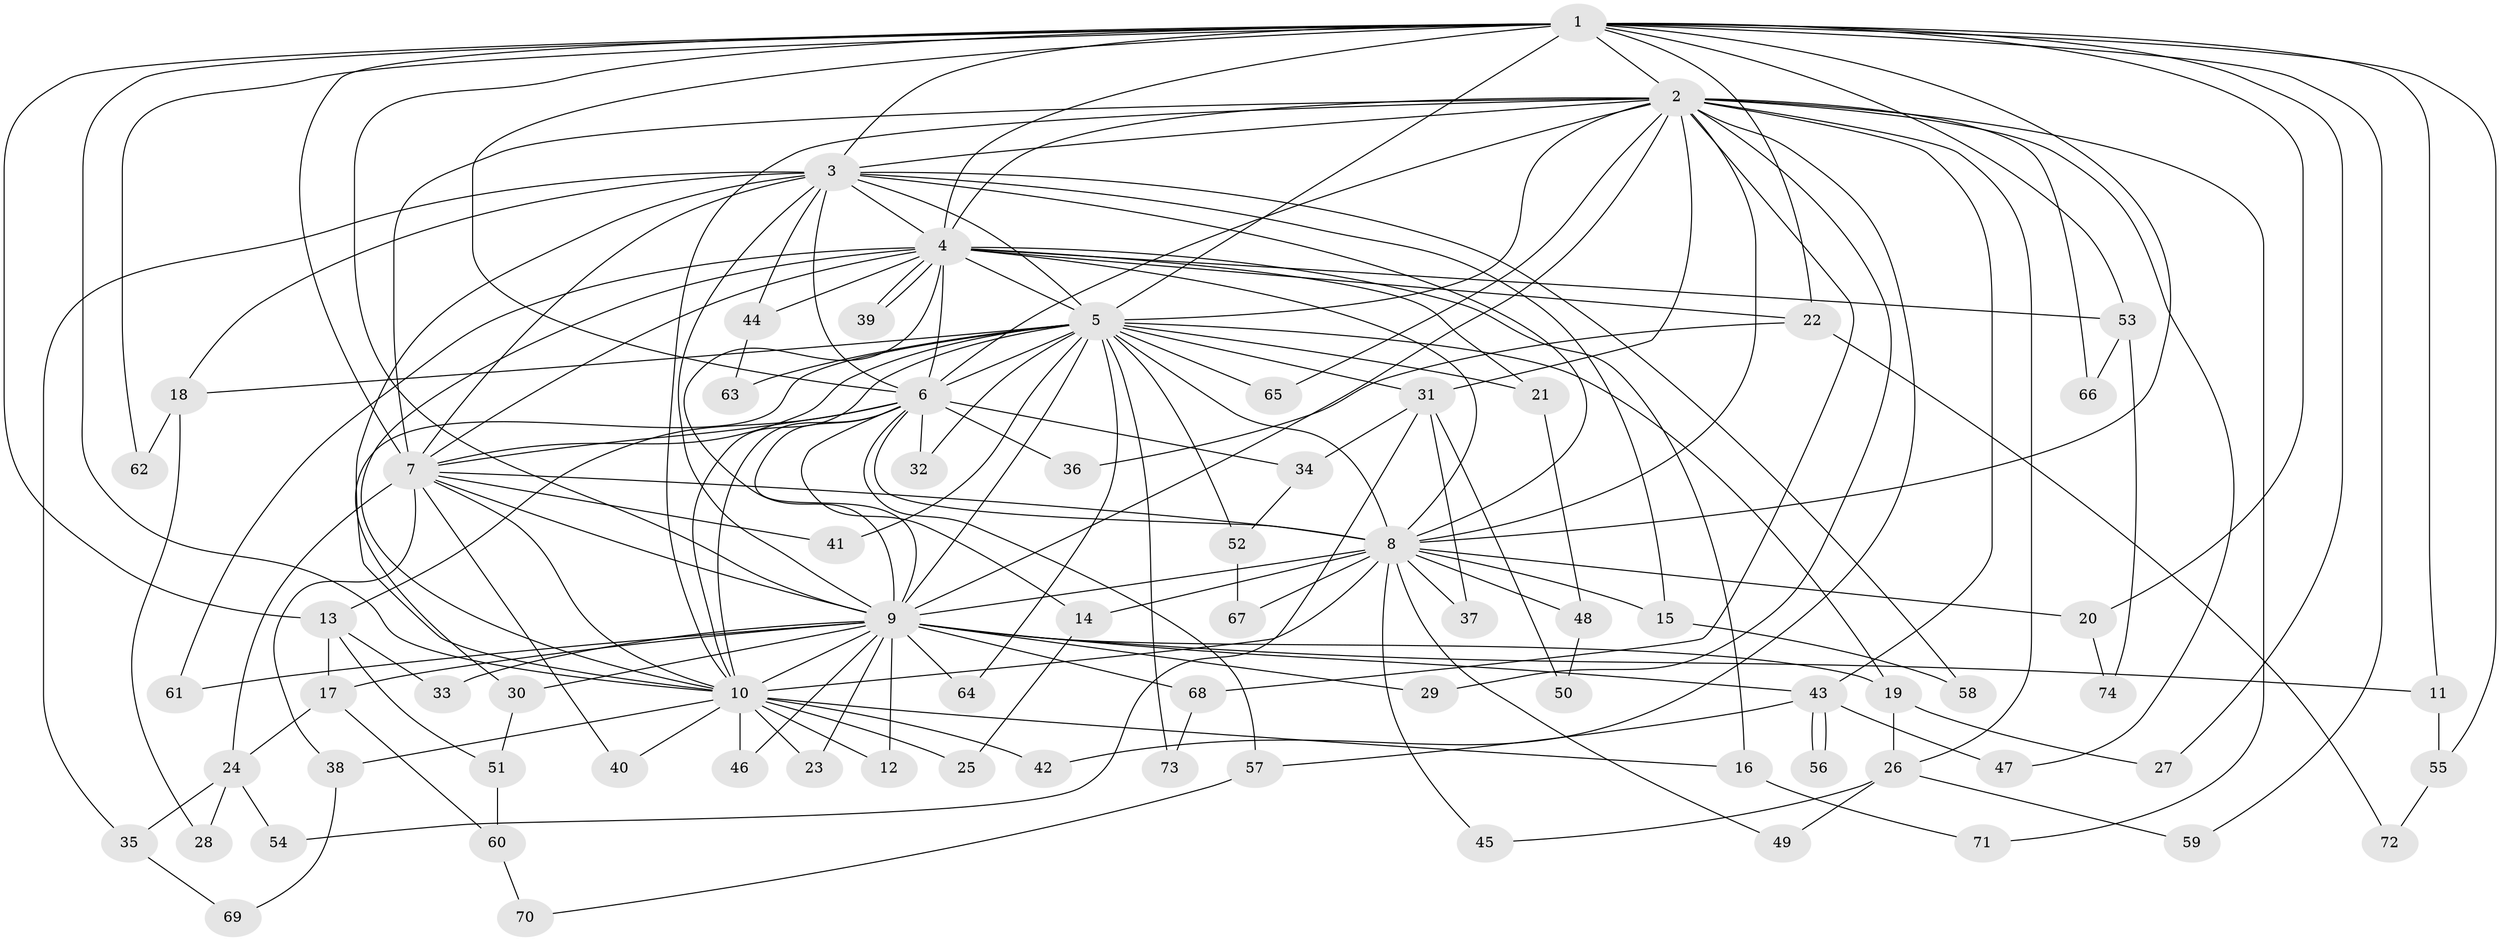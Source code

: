 // Generated by graph-tools (version 1.1) at 2025/01/03/09/25 03:01:32]
// undirected, 74 vertices, 173 edges
graph export_dot {
graph [start="1"]
  node [color=gray90,style=filled];
  1;
  2;
  3;
  4;
  5;
  6;
  7;
  8;
  9;
  10;
  11;
  12;
  13;
  14;
  15;
  16;
  17;
  18;
  19;
  20;
  21;
  22;
  23;
  24;
  25;
  26;
  27;
  28;
  29;
  30;
  31;
  32;
  33;
  34;
  35;
  36;
  37;
  38;
  39;
  40;
  41;
  42;
  43;
  44;
  45;
  46;
  47;
  48;
  49;
  50;
  51;
  52;
  53;
  54;
  55;
  56;
  57;
  58;
  59;
  60;
  61;
  62;
  63;
  64;
  65;
  66;
  67;
  68;
  69;
  70;
  71;
  72;
  73;
  74;
  1 -- 2;
  1 -- 3;
  1 -- 4;
  1 -- 5;
  1 -- 6;
  1 -- 7;
  1 -- 8;
  1 -- 9;
  1 -- 10;
  1 -- 11;
  1 -- 13;
  1 -- 20;
  1 -- 22;
  1 -- 27;
  1 -- 53;
  1 -- 55;
  1 -- 59;
  1 -- 62;
  2 -- 3;
  2 -- 4;
  2 -- 5;
  2 -- 6;
  2 -- 7;
  2 -- 8;
  2 -- 9;
  2 -- 10;
  2 -- 26;
  2 -- 29;
  2 -- 31;
  2 -- 42;
  2 -- 43;
  2 -- 47;
  2 -- 65;
  2 -- 66;
  2 -- 68;
  2 -- 71;
  3 -- 4;
  3 -- 5;
  3 -- 6;
  3 -- 7;
  3 -- 8;
  3 -- 9;
  3 -- 10;
  3 -- 15;
  3 -- 18;
  3 -- 35;
  3 -- 44;
  3 -- 58;
  4 -- 5;
  4 -- 6;
  4 -- 7;
  4 -- 8;
  4 -- 9;
  4 -- 10;
  4 -- 16;
  4 -- 21;
  4 -- 22;
  4 -- 39;
  4 -- 39;
  4 -- 44;
  4 -- 53;
  4 -- 61;
  5 -- 6;
  5 -- 7;
  5 -- 8;
  5 -- 9;
  5 -- 10;
  5 -- 18;
  5 -- 19;
  5 -- 21;
  5 -- 30;
  5 -- 31;
  5 -- 32;
  5 -- 41;
  5 -- 52;
  5 -- 63;
  5 -- 64;
  5 -- 65;
  5 -- 73;
  6 -- 7;
  6 -- 8;
  6 -- 9;
  6 -- 10;
  6 -- 13;
  6 -- 14;
  6 -- 32;
  6 -- 34;
  6 -- 36;
  6 -- 57;
  7 -- 8;
  7 -- 9;
  7 -- 10;
  7 -- 24;
  7 -- 38;
  7 -- 40;
  7 -- 41;
  8 -- 9;
  8 -- 10;
  8 -- 14;
  8 -- 15;
  8 -- 20;
  8 -- 37;
  8 -- 45;
  8 -- 48;
  8 -- 49;
  8 -- 67;
  9 -- 10;
  9 -- 11;
  9 -- 12;
  9 -- 17;
  9 -- 19;
  9 -- 23;
  9 -- 29;
  9 -- 30;
  9 -- 33;
  9 -- 43;
  9 -- 46;
  9 -- 61;
  9 -- 64;
  9 -- 68;
  10 -- 12;
  10 -- 16;
  10 -- 23;
  10 -- 25;
  10 -- 38;
  10 -- 40;
  10 -- 42;
  10 -- 46;
  11 -- 55;
  13 -- 17;
  13 -- 33;
  13 -- 51;
  14 -- 25;
  15 -- 58;
  16 -- 71;
  17 -- 24;
  17 -- 60;
  18 -- 28;
  18 -- 62;
  19 -- 26;
  19 -- 27;
  20 -- 74;
  21 -- 48;
  22 -- 36;
  22 -- 72;
  24 -- 28;
  24 -- 35;
  24 -- 54;
  26 -- 45;
  26 -- 49;
  26 -- 59;
  30 -- 51;
  31 -- 34;
  31 -- 37;
  31 -- 50;
  31 -- 54;
  34 -- 52;
  35 -- 69;
  38 -- 69;
  43 -- 47;
  43 -- 56;
  43 -- 56;
  43 -- 57;
  44 -- 63;
  48 -- 50;
  51 -- 60;
  52 -- 67;
  53 -- 66;
  53 -- 74;
  55 -- 72;
  57 -- 70;
  60 -- 70;
  68 -- 73;
}
